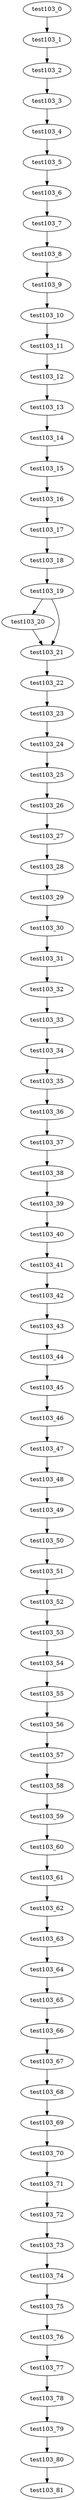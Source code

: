 digraph G {
test103_0->test103_1;
test103_1->test103_2;
test103_2->test103_3;
test103_3->test103_4;
test103_4->test103_5;
test103_5->test103_6;
test103_6->test103_7;
test103_7->test103_8;
test103_8->test103_9;
test103_9->test103_10;
test103_10->test103_11;
test103_11->test103_12;
test103_12->test103_13;
test103_13->test103_14;
test103_14->test103_15;
test103_15->test103_16;
test103_16->test103_17;
test103_17->test103_18;
test103_18->test103_19;
test103_19->test103_20;
test103_19->test103_21;
test103_20->test103_21;
test103_21->test103_22;
test103_22->test103_23;
test103_23->test103_24;
test103_24->test103_25;
test103_25->test103_26;
test103_26->test103_27;
test103_27->test103_28;
test103_28->test103_29;
test103_29->test103_30;
test103_30->test103_31;
test103_31->test103_32;
test103_32->test103_33;
test103_33->test103_34;
test103_34->test103_35;
test103_35->test103_36;
test103_36->test103_37;
test103_37->test103_38;
test103_38->test103_39;
test103_39->test103_40;
test103_40->test103_41;
test103_41->test103_42;
test103_42->test103_43;
test103_43->test103_44;
test103_44->test103_45;
test103_45->test103_46;
test103_46->test103_47;
test103_47->test103_48;
test103_48->test103_49;
test103_49->test103_50;
test103_50->test103_51;
test103_51->test103_52;
test103_52->test103_53;
test103_53->test103_54;
test103_54->test103_55;
test103_55->test103_56;
test103_56->test103_57;
test103_57->test103_58;
test103_58->test103_59;
test103_59->test103_60;
test103_60->test103_61;
test103_61->test103_62;
test103_62->test103_63;
test103_63->test103_64;
test103_64->test103_65;
test103_65->test103_66;
test103_66->test103_67;
test103_67->test103_68;
test103_68->test103_69;
test103_69->test103_70;
test103_70->test103_71;
test103_71->test103_72;
test103_72->test103_73;
test103_73->test103_74;
test103_74->test103_75;
test103_75->test103_76;
test103_76->test103_77;
test103_77->test103_78;
test103_78->test103_79;
test103_79->test103_80;
test103_80->test103_81;

}
